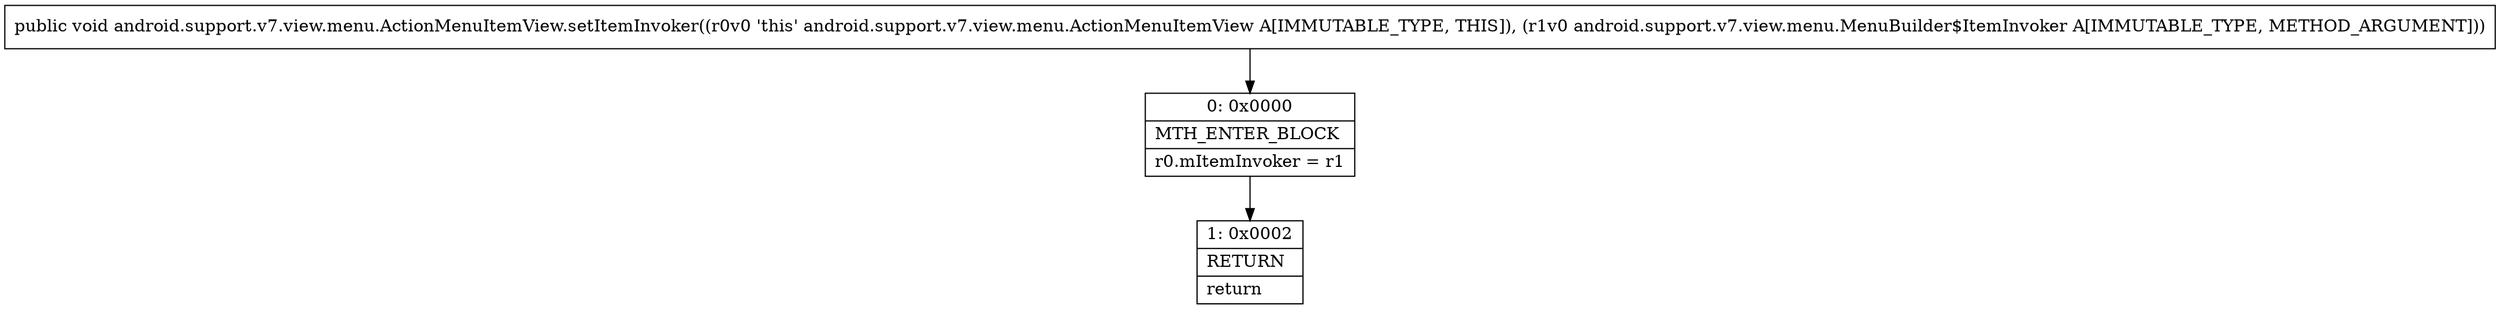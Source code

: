digraph "CFG forandroid.support.v7.view.menu.ActionMenuItemView.setItemInvoker(Landroid\/support\/v7\/view\/menu\/MenuBuilder$ItemInvoker;)V" {
Node_0 [shape=record,label="{0\:\ 0x0000|MTH_ENTER_BLOCK\l|r0.mItemInvoker = r1\l}"];
Node_1 [shape=record,label="{1\:\ 0x0002|RETURN\l|return\l}"];
MethodNode[shape=record,label="{public void android.support.v7.view.menu.ActionMenuItemView.setItemInvoker((r0v0 'this' android.support.v7.view.menu.ActionMenuItemView A[IMMUTABLE_TYPE, THIS]), (r1v0 android.support.v7.view.menu.MenuBuilder$ItemInvoker A[IMMUTABLE_TYPE, METHOD_ARGUMENT])) }"];
MethodNode -> Node_0;
Node_0 -> Node_1;
}

